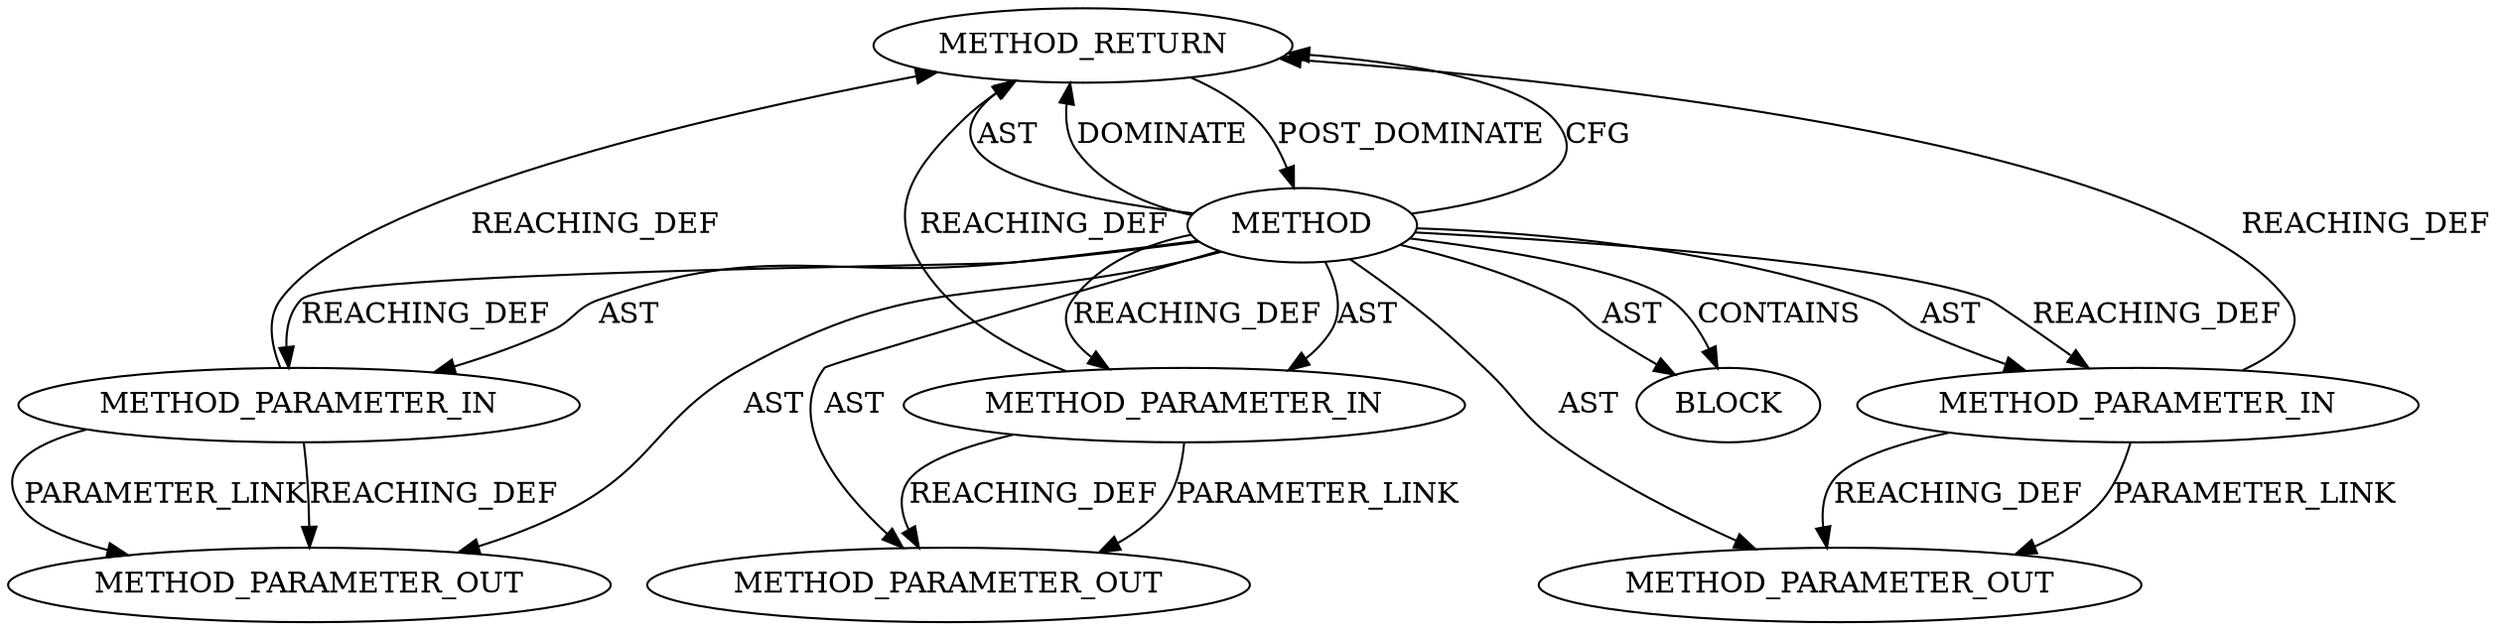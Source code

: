 digraph {
  20783 [label=METHOD_RETURN ORDER=2 CODE="RET" TYPE_FULL_NAME="ANY" EVALUATION_STRATEGY="BY_VALUE"]
  22314 [label=METHOD_PARAMETER_OUT ORDER=1 CODE="p1" IS_VARIADIC=false TYPE_FULL_NAME="ANY" EVALUATION_STRATEGY="BY_VALUE" INDEX=1 NAME="p1"]
  20780 [label=METHOD_PARAMETER_IN ORDER=2 CODE="p2" IS_VARIADIC=false TYPE_FULL_NAME="ANY" EVALUATION_STRATEGY="BY_VALUE" INDEX=2 NAME="p2"]
  22316 [label=METHOD_PARAMETER_OUT ORDER=3 CODE="p3" IS_VARIADIC=false TYPE_FULL_NAME="ANY" EVALUATION_STRATEGY="BY_VALUE" INDEX=3 NAME="p3"]
  20778 [label=METHOD AST_PARENT_TYPE="NAMESPACE_BLOCK" AST_PARENT_FULL_NAME="<global>" ORDER=0 CODE="<empty>" FULL_NAME="sk_psock_msg_verdict" IS_EXTERNAL=true FILENAME="<empty>" SIGNATURE="" NAME="sk_psock_msg_verdict"]
  20781 [label=METHOD_PARAMETER_IN ORDER=3 CODE="p3" IS_VARIADIC=false TYPE_FULL_NAME="ANY" EVALUATION_STRATEGY="BY_VALUE" INDEX=3 NAME="p3"]
  20782 [label=BLOCK ORDER=1 ARGUMENT_INDEX=1 CODE="<empty>" TYPE_FULL_NAME="ANY"]
  22315 [label=METHOD_PARAMETER_OUT ORDER=2 CODE="p2" IS_VARIADIC=false TYPE_FULL_NAME="ANY" EVALUATION_STRATEGY="BY_VALUE" INDEX=2 NAME="p2"]
  20779 [label=METHOD_PARAMETER_IN ORDER=1 CODE="p1" IS_VARIADIC=false TYPE_FULL_NAME="ANY" EVALUATION_STRATEGY="BY_VALUE" INDEX=1 NAME="p1"]
  20779 -> 20783 [label=REACHING_DEF VARIABLE="p1"]
  20778 -> 22315 [label=AST ]
  20783 -> 20778 [label=POST_DOMINATE ]
  20778 -> 20783 [label=CFG ]
  20778 -> 20781 [label=AST ]
  20778 -> 22316 [label=AST ]
  20778 -> 20780 [label=REACHING_DEF VARIABLE=""]
  20781 -> 22316 [label=REACHING_DEF VARIABLE="p3"]
  20778 -> 20780 [label=AST ]
  20778 -> 20779 [label=REACHING_DEF VARIABLE=""]
  20778 -> 20782 [label=CONTAINS ]
  20781 -> 22316 [label=PARAMETER_LINK ]
  20779 -> 22314 [label=PARAMETER_LINK ]
  20778 -> 20782 [label=AST ]
  20779 -> 22314 [label=REACHING_DEF VARIABLE="p1"]
  20778 -> 20783 [label=AST ]
  20778 -> 20779 [label=AST ]
  20780 -> 22315 [label=PARAMETER_LINK ]
  20778 -> 20783 [label=DOMINATE ]
  20781 -> 20783 [label=REACHING_DEF VARIABLE="p3"]
  20780 -> 22315 [label=REACHING_DEF VARIABLE="p2"]
  20778 -> 22314 [label=AST ]
  20780 -> 20783 [label=REACHING_DEF VARIABLE="p2"]
  20778 -> 20781 [label=REACHING_DEF VARIABLE=""]
}
